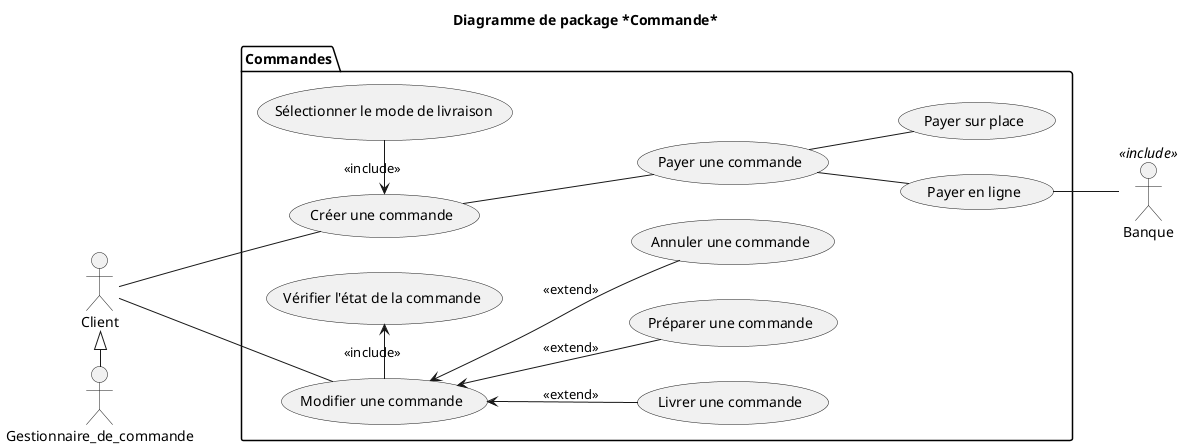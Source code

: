 @startuml 03_commande
title Diagramme de package *Commande*

actor Gestionnaire_de_commande as GESTCMD
actor Client as CUSTOMER
actor Banque <<include>> as BANK

package Commandes{
    left to right direction
    (Créer une commande) as CREATE_CMD
    (Modifier une commande) as MODIFY_CMD
    (Livrer une commande) as DELIVER_CMD
    (Préparer une commande) as PREPAIR_CMD
    (Payer en ligne) as PAY_ONLINE_CMD
    (Payer une commande) as PAY_CMD
    (Payer sur place) as PAY_CASH_CMD
    (Annuler une commande) as CANCEL_CMD
    (Vérifier l'état de la commande) as VERIFY_CMD
    (Sélectionner le mode de livraison) as SELECT_DELIVER
}

CUSTOMER <|- GESTCMD

CUSTOMER -- CREATE_CMD
CREATE_CMD -- PAY_CMD
PAY_CMD -- PAY_ONLINE_CMD
PAY_CMD -- PAY_CASH_CMD
PAY_ONLINE_CMD -- BANK
CREATE_CMD <- SELECT_DELIVER : <<include>>

CUSTOMER -- MODIFY_CMD
MODIFY_CMD -> VERIFY_CMD : <<include>>
MODIFY_CMD <-- CANCEL_CMD : <<extend>>
MODIFY_CMD <-- DELIVER_CMD : <<extend>>
MODIFY_CMD <-- PREPAIR_CMD : <<extend>>

@enduml